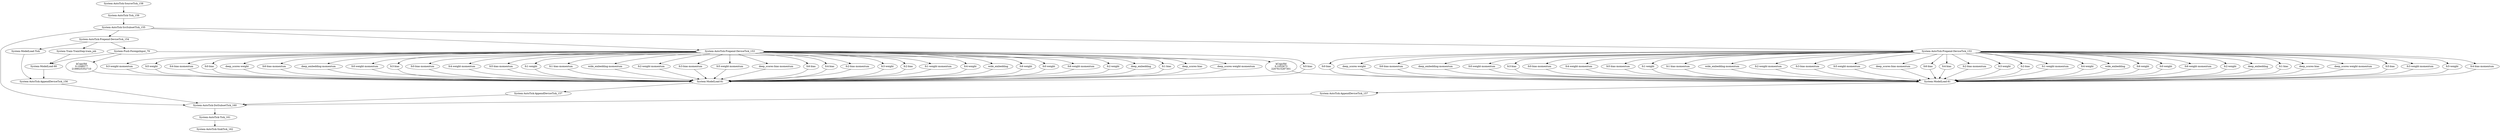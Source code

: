 digraph {
"8412" [label="System-Push-ForeignInput_79"]
"8413" [label="System-ModelLoad-Tick"]
"8414" [label="deep_scores-bias-momentum"]
"8415" [label="deep_scores-bias-momentum"]
"8416" [label="fc6-bias"]
"8417" [label="fc6-bias"]
"8418" [label="fc4-bias"]
"8419" [label="fc4-bias"]
"8420" [label="fc2-bias-momentum"]
"8421" [label="fc2-bias-momentum"]
"8422" [label="fc3-weight"]
"8423" [label="fc3-weight"]
"8424" [label="fc2-bias"]
"8425" [label="fc2-bias"]
"8426" [label="fc1-weight-momentum"]
"8427" [label="fc1-weight-momentum"]
"8428" [label="fc4-weight"]
"8429" [label="fc4-weight"]
"8430" [label="wide_embedding"]
"8431" [label="wide_embedding"]
"8432" [label="fc6-weight"]
"8433" [label="fc6-weight"]
"8434" [label="fc0-weight"]
"8435" [label="fc0-weight"]
"8436" [label="fc6-weight-momentum"]
"8437" [label="fc6-weight-momentum"]
"8438" [label="fc2-weight"]
"8439" [label="fc2-weight"]
"8440" [label="deep_embedding"]
"8441" [label="deep_embedding"]
"8442" [label="fc1-bias"]
"8443" [label="fc1-bias"]
"8444" [label="deep_scores-bias"]
"8445" [label="deep_scores-bias"]
"8446" [label="System-Train-TrainStep-train_job"]
"8447" [label="deep_scores-weight-momentum"]
"8448" [label="deep_scores-weight-momentum"]
"8449" [label="fc5-bias"]
"8450" [label="fc5-bias"]
"8451" [label="fc3-weight-momentum"]
"8452" [label="fc3-weight-momentum"]
"8453" [label="fc5-weight"]
"8454" [label="fc5-weight"]
"8455" [label="fc4-bias-momentum"]
"8456" [label="fc4-bias-momentum"]
"8457" [label="fc0-bias"]
"8458" [label="fc0-bias"]
"8459" [label="deep_scores-weight"]
"8460" [label="deep_scores-weight"]
"8461" [label="fc6-bias-momentum"]
"8462" [label="fc6-bias-momentum"]
"8463" [label="deep_embedding-momentum"]
"8464" [label="deep_embedding-momentum"]
"8465" [label="fc0-weight-momentum"]
"8466" [label="fc0-weight-momentum"]
"8467" [label="fc3-bias"]
"8468" [label="fc3-bias"]
"8469" [label="fc0-bias-momentum"]
"8470" [label="fc0-bias-momentum"]
"8471" [label="fc4-weight-momentum"]
"8472" [label="fc4-weight-momentum"]
"8473" [label="fc5-bias-momentum"]
"8474" [label="fc5-bias-momentum"]
"8475" [label="fc1-weight"]
"8476" [label="fc1-weight"]
"8477" [label="fc1-bias-momentum"]
"8478" [label="fc1-bias-momentum"]
"8479" [label="wide_embedding-momentum"]
"8480" [label="wide_embedding-momentum"]
"8481" [label="fc2-weight-momentum"]
"8482" [label="fc2-weight-momentum"]
"8483" [label="fc3-bias-momentum"]
"8484" [label="fc3-bias-momentum"]
"8485" [label="fc5-weight-momentum"]
"8486" [label="fc5-weight-momentum"]
"8487" [label="System-ModelLoad-80"]
"8488" [label="System-ModelLoad-81"]
"8489" [label="System-ModelLoad-81"]
"8490" [label="System-AutoTick-Prepend-DeviceTick_153"]
"8491" [label="System-AutoTick-Prepend-DeviceTick_153"]
"8492" [label="System-AutoTick-Prepend-DeviceTick_154"]
"8493" [label="System-AutoTick-SrcSubsetTick_155"]
"8494" [label="System-AutoTick-AppendDeviceTick_156"]
"8495" [label="System-AutoTick-AppendDeviceTick_157"]
"8496" [label="System-AutoTick-AppendDeviceTick_157"]
"8497" [label="System-AutoTick-SourceTick_158"]
"8498" [label="System-AutoTick-Tick_159"]
"8499" [label="System-AutoTick-DstSubsetTick_160"]
"8500" [label="System-AutoTick-Tick_161"]
"8501" [label="System-AutoTick-SinkTick_162"]
"8624" [label="kCopyHd\n0:1048577\n2199025352710"]
"8625" [label="kCopyHd\n0:1052673\n2207615287301"]
"8492" -> "8412"[label=""];
"8492" -> "8413"[label=""];
"8490" -> "8414"[label=""];
"8491" -> "8415"[label=""];
"8490" -> "8416"[label=""];
"8491" -> "8417"[label=""];
"8490" -> "8418"[label=""];
"8491" -> "8419"[label=""];
"8490" -> "8420"[label=""];
"8491" -> "8421"[label=""];
"8490" -> "8422"[label=""];
"8491" -> "8423"[label=""];
"8490" -> "8424"[label=""];
"8491" -> "8425"[label=""];
"8490" -> "8426"[label=""];
"8491" -> "8427"[label=""];
"8490" -> "8428"[label=""];
"8491" -> "8429"[label=""];
"8490" -> "8430"[label=""];
"8491" -> "8431"[label=""];
"8490" -> "8432"[label=""];
"8491" -> "8433"[label=""];
"8490" -> "8434"[label=""];
"8491" -> "8435"[label=""];
"8490" -> "8436"[label=""];
"8491" -> "8437"[label=""];
"8490" -> "8438"[label=""];
"8491" -> "8439"[label=""];
"8490" -> "8440"[label=""];
"8491" -> "8441"[label=""];
"8490" -> "8442"[label=""];
"8491" -> "8443"[label=""];
"8490" -> "8444"[label=""];
"8491" -> "8445"[label=""];
"8492" -> "8446"[label=""];
"8490" -> "8447"[label=""];
"8491" -> "8448"[label=""];
"8490" -> "8449"[label=""];
"8491" -> "8450"[label=""];
"8490" -> "8451"[label=""];
"8491" -> "8452"[label=""];
"8490" -> "8453"[label=""];
"8491" -> "8454"[label=""];
"8490" -> "8455"[label=""];
"8491" -> "8456"[label=""];
"8490" -> "8457"[label=""];
"8491" -> "8458"[label=""];
"8490" -> "8459"[label=""];
"8491" -> "8460"[label=""];
"8490" -> "8461"[label=""];
"8491" -> "8462"[label=""];
"8490" -> "8463"[label=""];
"8491" -> "8464"[label=""];
"8490" -> "8465"[label=""];
"8491" -> "8466"[label=""];
"8490" -> "8467"[label=""];
"8491" -> "8468"[label=""];
"8490" -> "8469"[label=""];
"8491" -> "8470"[label=""];
"8490" -> "8471"[label=""];
"8491" -> "8472"[label=""];
"8490" -> "8473"[label=""];
"8491" -> "8474"[label=""];
"8490" -> "8475"[label=""];
"8491" -> "8476"[label=""];
"8490" -> "8477"[label=""];
"8491" -> "8478"[label=""];
"8490" -> "8479"[label=""];
"8491" -> "8480"[label=""];
"8490" -> "8481"[label=""];
"8491" -> "8482"[label=""];
"8490" -> "8483"[label=""];
"8491" -> "8484"[label=""];
"8490" -> "8485"[label=""];
"8491" -> "8486"[label=""];
"8446" -> "8487"[label=""];
"8412" -> "8487"[label=""];
"8485" -> "8488"[label=""];
"8486" -> "8489"[label=""];
"8442" -> "8488"[label=""];
"8443" -> "8489"[label=""];
"8440" -> "8488"[label=""];
"8441" -> "8489"[label=""];
"8444" -> "8488"[label=""];
"8445" -> "8489"[label=""];
"8447" -> "8488"[label=""];
"8448" -> "8489"[label=""];
"8438" -> "8488"[label=""];
"8439" -> "8489"[label=""];
"8436" -> "8488"[label=""];
"8437" -> "8489"[label=""];
"8434" -> "8488"[label=""];
"8435" -> "8489"[label=""];
"8432" -> "8488"[label=""];
"8433" -> "8489"[label=""];
"8426" -> "8488"[label=""];
"8427" -> "8489"[label=""];
"8424" -> "8488"[label=""];
"8425" -> "8489"[label=""];
"8430" -> "8488"[label=""];
"8431" -> "8489"[label=""];
"8428" -> "8488"[label=""];
"8429" -> "8489"[label=""];
"8416" -> "8488"[label=""];
"8417" -> "8489"[label=""];
"8420" -> "8488"[label=""];
"8421" -> "8489"[label=""];
"8414" -> "8488"[label=""];
"8415" -> "8489"[label=""];
"8418" -> "8488"[label=""];
"8419" -> "8489"[label=""];
"8422" -> "8488"[label=""];
"8423" -> "8489"[label=""];
"8449" -> "8488"[label=""];
"8450" -> "8489"[label=""];
"8451" -> "8488"[label=""];
"8452" -> "8489"[label=""];
"8412" -> "8624"[label=""];
"8412" -> "8625"[label=""];
"8624" -> "8488"[label=""];
"8625" -> "8489"[label=""];
"8453" -> "8488"[label=""];
"8454" -> "8489"[label=""];
"8455" -> "8488"[label=""];
"8456" -> "8489"[label=""];
"8457" -> "8488"[label=""];
"8458" -> "8489"[label=""];
"8459" -> "8488"[label=""];
"8460" -> "8489"[label=""];
"8461" -> "8488"[label=""];
"8462" -> "8489"[label=""];
"8463" -> "8488"[label=""];
"8464" -> "8489"[label=""];
"8465" -> "8488"[label=""];
"8466" -> "8489"[label=""];
"8467" -> "8488"[label=""];
"8468" -> "8489"[label=""];
"8469" -> "8488"[label=""];
"8470" -> "8489"[label=""];
"8471" -> "8488"[label=""];
"8472" -> "8489"[label=""];
"8473" -> "8488"[label=""];
"8474" -> "8489"[label=""];
"8475" -> "8488"[label=""];
"8476" -> "8489"[label=""];
"8477" -> "8488"[label=""];
"8478" -> "8489"[label=""];
"8479" -> "8488"[label=""];
"8480" -> "8489"[label=""];
"8481" -> "8488"[label=""];
"8482" -> "8489"[label=""];
"8483" -> "8488"[label=""];
"8484" -> "8489"[label=""];
"8493" -> "8490"[label=""];
"8493" -> "8491"[label=""];
"8493" -> "8492"[label=""];
"8498" -> "8493"[label=""];
"8497" -> "8498"[label=""];
"8494" -> "8499"[label=""];
"8493" -> "8499"[label=""];
"8495" -> "8499"[label=""];
"8496" -> "8499"[label=""];
"8499" -> "8500"[label=""];
"8500" -> "8501"[label=""];
"8413" -> "8494"[label=""];
"8487" -> "8494"[label=""];
"8488" -> "8495"[label=""];
"8489" -> "8496"[label=""];
}
